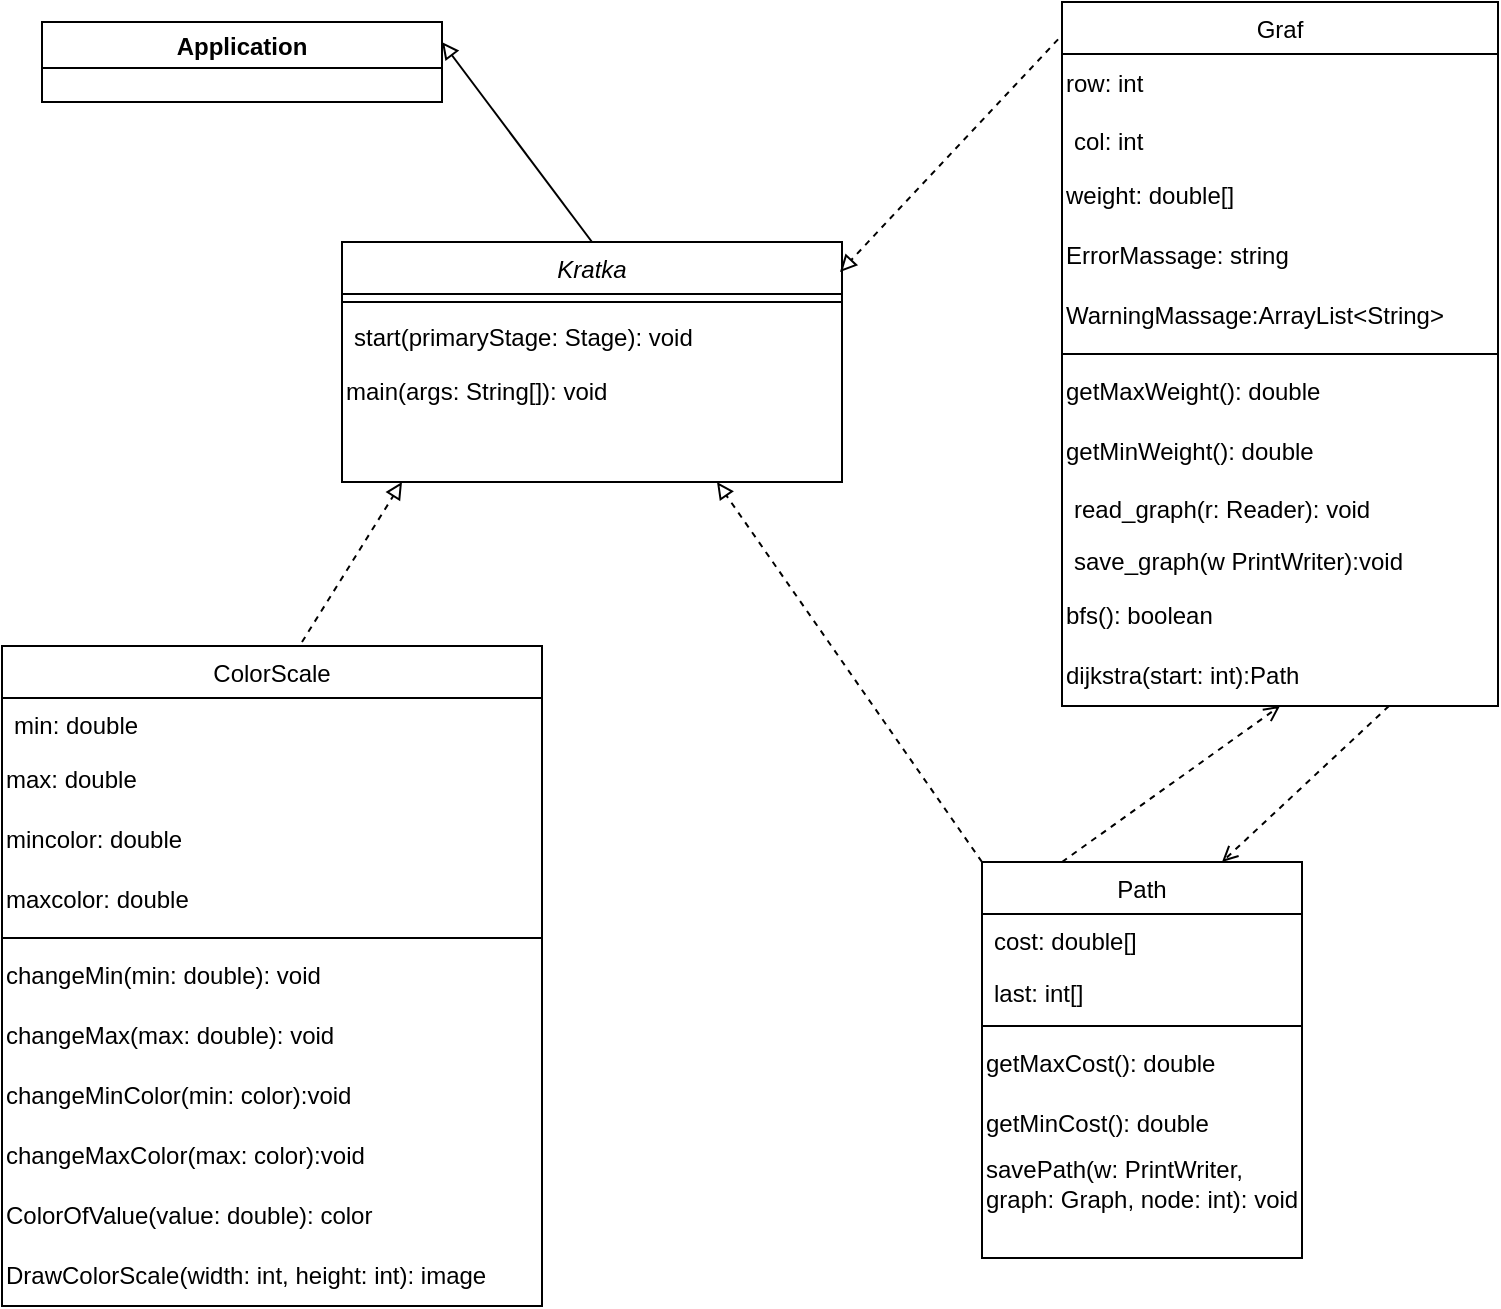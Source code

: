 <mxfile version="18.0.3" type="device"><diagram id="C5RBs43oDa-KdzZeNtuy" name="Page-1"><mxGraphModel dx="894" dy="894" grid="1" gridSize="10" guides="1" tooltips="1" connect="1" arrows="1" fold="1" page="1" pageScale="1" pageWidth="827" pageHeight="1169" math="0" shadow="0"><root><mxCell id="WIyWlLk6GJQsqaUBKTNV-0"/><mxCell id="WIyWlLk6GJQsqaUBKTNV-1" parent="WIyWlLk6GJQsqaUBKTNV-0"/><mxCell id="zkfFHV4jXpPFQw0GAbJ--0" value="Kratka" style="swimlane;fontStyle=2;align=center;verticalAlign=top;childLayout=stackLayout;horizontal=1;startSize=26;horizontalStack=0;resizeParent=1;resizeLast=0;collapsible=1;marginBottom=0;rounded=0;shadow=0;strokeWidth=1;" parent="WIyWlLk6GJQsqaUBKTNV-1" vertex="1"><mxGeometry x="220" y="180" width="250" height="120" as="geometry"><mxRectangle x="230" y="140" width="160" height="26" as="alternateBounds"/></mxGeometry></mxCell><mxCell id="zkfFHV4jXpPFQw0GAbJ--4" value="" style="line;html=1;strokeWidth=1;align=left;verticalAlign=middle;spacingTop=-1;spacingLeft=3;spacingRight=3;rotatable=0;labelPosition=right;points=[];portConstraint=eastwest;" parent="zkfFHV4jXpPFQw0GAbJ--0" vertex="1"><mxGeometry y="26" width="250" height="8" as="geometry"/></mxCell><mxCell id="zkfFHV4jXpPFQw0GAbJ--5" value="start(primaryStage: Stage): void" style="text;align=left;verticalAlign=top;spacingLeft=4;spacingRight=4;overflow=hidden;rotatable=0;points=[[0,0.5],[1,0.5]];portConstraint=eastwest;" parent="zkfFHV4jXpPFQw0GAbJ--0" vertex="1"><mxGeometry y="34" width="250" height="26" as="geometry"/></mxCell><mxCell id="vVbDkCWqMxgIcwpZC8MW-2" value="main(args: String[]): void" style="text;html=1;strokeColor=none;fillColor=none;align=left;verticalAlign=middle;whiteSpace=wrap;rounded=0;" parent="zkfFHV4jXpPFQw0GAbJ--0" vertex="1"><mxGeometry y="60" width="250" height="30" as="geometry"/></mxCell><mxCell id="zkfFHV4jXpPFQw0GAbJ--6" value="Path" style="swimlane;fontStyle=0;align=center;verticalAlign=top;childLayout=stackLayout;horizontal=1;startSize=26;horizontalStack=0;resizeParent=1;resizeLast=0;collapsible=1;marginBottom=0;rounded=0;shadow=0;strokeWidth=1;" parent="WIyWlLk6GJQsqaUBKTNV-1" vertex="1"><mxGeometry x="540" y="490" width="160" height="198" as="geometry"><mxRectangle x="130" y="380" width="160" height="26" as="alternateBounds"/></mxGeometry></mxCell><mxCell id="zkfFHV4jXpPFQw0GAbJ--7" value="cost: double[]" style="text;align=left;verticalAlign=top;spacingLeft=4;spacingRight=4;overflow=hidden;rotatable=0;points=[[0,0.5],[1,0.5]];portConstraint=eastwest;" parent="zkfFHV4jXpPFQw0GAbJ--6" vertex="1"><mxGeometry y="26" width="160" height="26" as="geometry"/></mxCell><mxCell id="zkfFHV4jXpPFQw0GAbJ--8" value="last: int[]" style="text;align=left;verticalAlign=top;spacingLeft=4;spacingRight=4;overflow=hidden;rotatable=0;points=[[0,0.5],[1,0.5]];portConstraint=eastwest;rounded=0;shadow=0;html=0;" parent="zkfFHV4jXpPFQw0GAbJ--6" vertex="1"><mxGeometry y="52" width="160" height="26" as="geometry"/></mxCell><mxCell id="zkfFHV4jXpPFQw0GAbJ--9" value="" style="line;html=1;strokeWidth=1;align=left;verticalAlign=middle;spacingTop=-1;spacingLeft=3;spacingRight=3;rotatable=0;labelPosition=right;points=[];portConstraint=eastwest;" parent="zkfFHV4jXpPFQw0GAbJ--6" vertex="1"><mxGeometry y="78" width="160" height="8" as="geometry"/></mxCell><mxCell id="vVbDkCWqMxgIcwpZC8MW-23" value="getMaxCost(): double" style="text;html=1;strokeColor=none;fillColor=none;align=left;verticalAlign=middle;whiteSpace=wrap;rounded=0;" parent="zkfFHV4jXpPFQw0GAbJ--6" vertex="1"><mxGeometry y="86" width="160" height="30" as="geometry"/></mxCell><mxCell id="vVbDkCWqMxgIcwpZC8MW-24" value="getMinCost(): double" style="text;html=1;strokeColor=none;fillColor=none;align=left;verticalAlign=middle;whiteSpace=wrap;rounded=0;" parent="zkfFHV4jXpPFQw0GAbJ--6" vertex="1"><mxGeometry y="116" width="160" height="30" as="geometry"/></mxCell><mxCell id="PRFuNyq5ZUgLmF7iqGbU-7" value="savePath(w: PrintWriter, graph: Graph, node: int): void" style="text;html=1;strokeColor=none;fillColor=none;align=left;verticalAlign=middle;whiteSpace=wrap;rounded=0;" vertex="1" parent="zkfFHV4jXpPFQw0GAbJ--6"><mxGeometry y="146" width="160" height="30" as="geometry"/></mxCell><mxCell id="zkfFHV4jXpPFQw0GAbJ--13" value="ColorScale" style="swimlane;fontStyle=0;align=center;verticalAlign=top;childLayout=stackLayout;horizontal=1;startSize=26;horizontalStack=0;resizeParent=1;resizeLast=0;collapsible=1;marginBottom=0;rounded=0;shadow=0;strokeWidth=1;" parent="WIyWlLk6GJQsqaUBKTNV-1" vertex="1"><mxGeometry x="50" y="382" width="270" height="330" as="geometry"><mxRectangle x="340" y="380" width="170" height="26" as="alternateBounds"/></mxGeometry></mxCell><mxCell id="zkfFHV4jXpPFQw0GAbJ--14" value="min: double" style="text;align=left;verticalAlign=top;spacingLeft=4;spacingRight=4;overflow=hidden;rotatable=0;points=[[0,0.5],[1,0.5]];portConstraint=eastwest;" parent="zkfFHV4jXpPFQw0GAbJ--13" vertex="1"><mxGeometry y="26" width="270" height="26" as="geometry"/></mxCell><mxCell id="vVbDkCWqMxgIcwpZC8MW-5" value="max: double" style="text;html=1;strokeColor=none;fillColor=none;align=left;verticalAlign=middle;whiteSpace=wrap;rounded=0;" parent="zkfFHV4jXpPFQw0GAbJ--13" vertex="1"><mxGeometry y="52" width="270" height="30" as="geometry"/></mxCell><mxCell id="vVbDkCWqMxgIcwpZC8MW-8" value="mincolor: double" style="text;html=1;strokeColor=none;fillColor=none;align=left;verticalAlign=middle;whiteSpace=wrap;rounded=0;" parent="zkfFHV4jXpPFQw0GAbJ--13" vertex="1"><mxGeometry y="82" width="270" height="30" as="geometry"/></mxCell><mxCell id="vVbDkCWqMxgIcwpZC8MW-9" value="maxcolor: double" style="text;html=1;strokeColor=none;fillColor=none;align=left;verticalAlign=middle;whiteSpace=wrap;rounded=0;" parent="zkfFHV4jXpPFQw0GAbJ--13" vertex="1"><mxGeometry y="112" width="270" height="30" as="geometry"/></mxCell><mxCell id="zkfFHV4jXpPFQw0GAbJ--15" value="" style="line;html=1;strokeWidth=1;align=left;verticalAlign=middle;spacingTop=-1;spacingLeft=3;spacingRight=3;rotatable=0;labelPosition=right;points=[];portConstraint=eastwest;" parent="zkfFHV4jXpPFQw0GAbJ--13" vertex="1"><mxGeometry y="142" width="270" height="8" as="geometry"/></mxCell><mxCell id="vVbDkCWqMxgIcwpZC8MW-13" value="changeMin(min: double): void" style="text;html=1;strokeColor=none;fillColor=none;align=left;verticalAlign=middle;whiteSpace=wrap;rounded=0;" parent="zkfFHV4jXpPFQw0GAbJ--13" vertex="1"><mxGeometry y="150" width="270" height="30" as="geometry"/></mxCell><mxCell id="vVbDkCWqMxgIcwpZC8MW-12" value="changeMax(max: double): void" style="text;html=1;strokeColor=none;fillColor=none;align=left;verticalAlign=middle;whiteSpace=wrap;rounded=0;" parent="zkfFHV4jXpPFQw0GAbJ--13" vertex="1"><mxGeometry y="180" width="270" height="30" as="geometry"/></mxCell><mxCell id="PRFuNyq5ZUgLmF7iqGbU-19" value="changeMinColor(min: color):void" style="text;html=1;strokeColor=none;fillColor=none;align=left;verticalAlign=middle;whiteSpace=wrap;rounded=0;" vertex="1" parent="zkfFHV4jXpPFQw0GAbJ--13"><mxGeometry y="210" width="270" height="30" as="geometry"/></mxCell><mxCell id="PRFuNyq5ZUgLmF7iqGbU-20" value="changeMaxColor(max: color):void" style="text;html=1;strokeColor=none;fillColor=none;align=left;verticalAlign=middle;whiteSpace=wrap;rounded=0;" vertex="1" parent="zkfFHV4jXpPFQw0GAbJ--13"><mxGeometry y="240" width="270" height="30" as="geometry"/></mxCell><mxCell id="vVbDkCWqMxgIcwpZC8MW-14" value="ColorOfValue(value: double): color" style="text;html=1;strokeColor=none;fillColor=none;align=left;verticalAlign=middle;whiteSpace=wrap;rounded=0;" parent="zkfFHV4jXpPFQw0GAbJ--13" vertex="1"><mxGeometry y="270" width="270" height="30" as="geometry"/></mxCell><mxCell id="vVbDkCWqMxgIcwpZC8MW-11" value="DrawColorScale(width: int, height: int): image" style="text;html=1;strokeColor=none;fillColor=none;align=left;verticalAlign=middle;whiteSpace=wrap;rounded=0;" parent="zkfFHV4jXpPFQw0GAbJ--13" vertex="1"><mxGeometry y="300" width="270" height="30" as="geometry"/></mxCell><mxCell id="zkfFHV4jXpPFQw0GAbJ--17" value="Graf" style="swimlane;fontStyle=0;align=center;verticalAlign=top;childLayout=stackLayout;horizontal=1;startSize=26;horizontalStack=0;resizeParent=1;resizeLast=0;collapsible=1;marginBottom=0;rounded=0;shadow=0;strokeWidth=1;" parent="WIyWlLk6GJQsqaUBKTNV-1" vertex="1"><mxGeometry x="580" y="60" width="218" height="352" as="geometry"><mxRectangle x="550" y="140" width="160" height="26" as="alternateBounds"/></mxGeometry></mxCell><mxCell id="vVbDkCWqMxgIcwpZC8MW-16" value="row: int" style="text;html=1;strokeColor=none;fillColor=none;align=left;verticalAlign=middle;whiteSpace=wrap;rounded=0;" parent="zkfFHV4jXpPFQw0GAbJ--17" vertex="1"><mxGeometry y="26" width="218" height="30" as="geometry"/></mxCell><mxCell id="zkfFHV4jXpPFQw0GAbJ--22" value="col: int" style="text;align=left;verticalAlign=top;spacingLeft=4;spacingRight=4;overflow=hidden;rotatable=0;points=[[0,0.5],[1,0.5]];portConstraint=eastwest;rounded=0;shadow=0;html=0;" parent="zkfFHV4jXpPFQw0GAbJ--17" vertex="1"><mxGeometry y="56" width="218" height="26" as="geometry"/></mxCell><mxCell id="vVbDkCWqMxgIcwpZC8MW-25" value="weight: double[]" style="text;html=1;strokeColor=none;fillColor=none;align=left;verticalAlign=middle;whiteSpace=wrap;rounded=0;" parent="zkfFHV4jXpPFQw0GAbJ--17" vertex="1"><mxGeometry y="82" width="218" height="30" as="geometry"/></mxCell><mxCell id="PRFuNyq5ZUgLmF7iqGbU-12" value="ErrorMassage: string" style="text;html=1;strokeColor=none;fillColor=none;align=left;verticalAlign=middle;whiteSpace=wrap;rounded=0;" vertex="1" parent="zkfFHV4jXpPFQw0GAbJ--17"><mxGeometry y="112" width="218" height="30" as="geometry"/></mxCell><mxCell id="PRFuNyq5ZUgLmF7iqGbU-15" value="WarningMassage:ArrayList&amp;lt;String&amp;gt;" style="text;html=1;strokeColor=none;fillColor=none;align=left;verticalAlign=middle;whiteSpace=wrap;rounded=0;" vertex="1" parent="zkfFHV4jXpPFQw0GAbJ--17"><mxGeometry y="142" width="218" height="30" as="geometry"/></mxCell><mxCell id="zkfFHV4jXpPFQw0GAbJ--23" value="" style="line;html=1;strokeWidth=1;align=left;verticalAlign=middle;spacingTop=-1;spacingLeft=3;spacingRight=3;rotatable=0;labelPosition=right;points=[];portConstraint=eastwest;" parent="zkfFHV4jXpPFQw0GAbJ--17" vertex="1"><mxGeometry y="172" width="218" height="8" as="geometry"/></mxCell><mxCell id="PRFuNyq5ZUgLmF7iqGbU-10" value="getMaxWeight(): double" style="text;html=1;strokeColor=none;fillColor=none;align=left;verticalAlign=middle;whiteSpace=wrap;rounded=0;" vertex="1" parent="zkfFHV4jXpPFQw0GAbJ--17"><mxGeometry y="180" width="218" height="30" as="geometry"/></mxCell><mxCell id="PRFuNyq5ZUgLmF7iqGbU-11" value="getMinWeight(): double" style="text;html=1;strokeColor=none;fillColor=none;align=left;verticalAlign=middle;whiteSpace=wrap;rounded=0;" vertex="1" parent="zkfFHV4jXpPFQw0GAbJ--17"><mxGeometry y="210" width="218" height="30" as="geometry"/></mxCell><mxCell id="zkfFHV4jXpPFQw0GAbJ--24" value="read_graph(r: Reader): void" style="text;align=left;verticalAlign=top;spacingLeft=4;spacingRight=4;overflow=hidden;rotatable=0;points=[[0,0.5],[1,0.5]];portConstraint=eastwest;" parent="zkfFHV4jXpPFQw0GAbJ--17" vertex="1"><mxGeometry y="240" width="218" height="26" as="geometry"/></mxCell><mxCell id="zkfFHV4jXpPFQw0GAbJ--25" value="save_graph(w PrintWriter):void" style="text;align=left;verticalAlign=top;spacingLeft=4;spacingRight=4;overflow=hidden;rotatable=0;points=[[0,0.5],[1,0.5]];portConstraint=eastwest;" parent="zkfFHV4jXpPFQw0GAbJ--17" vertex="1"><mxGeometry y="266" width="218" height="26" as="geometry"/></mxCell><mxCell id="vVbDkCWqMxgIcwpZC8MW-20" value="bfs(): boolean" style="text;html=1;strokeColor=none;fillColor=none;align=left;verticalAlign=middle;whiteSpace=wrap;rounded=0;" parent="zkfFHV4jXpPFQw0GAbJ--17" vertex="1"><mxGeometry y="292" width="218" height="30" as="geometry"/></mxCell><mxCell id="vVbDkCWqMxgIcwpZC8MW-21" value="dijkstra(start: int):Path" style="text;html=1;strokeColor=none;fillColor=none;align=left;verticalAlign=middle;whiteSpace=wrap;rounded=0;" parent="zkfFHV4jXpPFQw0GAbJ--17" vertex="1"><mxGeometry y="322" width="218" height="30" as="geometry"/></mxCell><mxCell id="PRFuNyq5ZUgLmF7iqGbU-0" value="Application" style="swimlane;" vertex="1" parent="WIyWlLk6GJQsqaUBKTNV-1"><mxGeometry x="70" y="70" width="200" height="40" as="geometry"/></mxCell><mxCell id="PRFuNyq5ZUgLmF7iqGbU-3" value="" style="endArrow=block;html=1;rounded=0;exitX=0.5;exitY=0;exitDx=0;exitDy=0;entryX=1;entryY=0.25;entryDx=0;entryDy=0;endFill=0;" edge="1" parent="WIyWlLk6GJQsqaUBKTNV-1" source="zkfFHV4jXpPFQw0GAbJ--0" target="PRFuNyq5ZUgLmF7iqGbU-0"><mxGeometry width="50" height="50" relative="1" as="geometry"><mxPoint x="300" y="150" as="sourcePoint"/><mxPoint x="350" y="100" as="targetPoint"/></mxGeometry></mxCell><mxCell id="PRFuNyq5ZUgLmF7iqGbU-4" value="" style="endArrow=block;dashed=1;html=1;rounded=0;entryX=0.996;entryY=0.125;entryDx=0;entryDy=0;entryPerimeter=0;exitX=-0.009;exitY=0.053;exitDx=0;exitDy=0;exitPerimeter=0;startArrow=none;startFill=0;endFill=0;" edge="1" parent="WIyWlLk6GJQsqaUBKTNV-1" source="zkfFHV4jXpPFQw0GAbJ--17" target="zkfFHV4jXpPFQw0GAbJ--0"><mxGeometry width="50" height="50" relative="1" as="geometry"><mxPoint x="400" y="410" as="sourcePoint"/><mxPoint x="450" y="360" as="targetPoint"/></mxGeometry></mxCell><mxCell id="PRFuNyq5ZUgLmF7iqGbU-5" value="" style="endArrow=block;dashed=1;html=1;rounded=0;endFill=0;" edge="1" parent="WIyWlLk6GJQsqaUBKTNV-1"><mxGeometry width="50" height="50" relative="1" as="geometry"><mxPoint x="200" y="380" as="sourcePoint"/><mxPoint x="250" y="300" as="targetPoint"/></mxGeometry></mxCell><mxCell id="PRFuNyq5ZUgLmF7iqGbU-8" value="" style="endArrow=open;dashed=1;html=1;rounded=0;exitX=0.25;exitY=0;exitDx=0;exitDy=0;endFill=0;entryX=0.5;entryY=1;entryDx=0;entryDy=0;" edge="1" parent="WIyWlLk6GJQsqaUBKTNV-1" source="zkfFHV4jXpPFQw0GAbJ--6" target="vVbDkCWqMxgIcwpZC8MW-21"><mxGeometry width="50" height="50" relative="1" as="geometry"><mxPoint x="460" y="440" as="sourcePoint"/><mxPoint x="634.5" y="382" as="targetPoint"/></mxGeometry></mxCell><mxCell id="PRFuNyq5ZUgLmF7iqGbU-16" value="" style="endArrow=block;dashed=1;html=1;rounded=0;entryX=0.75;entryY=1;entryDx=0;entryDy=0;exitX=0;exitY=0;exitDx=0;exitDy=0;startArrow=none;startFill=0;endFill=0;" edge="1" parent="WIyWlLk6GJQsqaUBKTNV-1" source="zkfFHV4jXpPFQw0GAbJ--6" target="zkfFHV4jXpPFQw0GAbJ--0"><mxGeometry width="50" height="50" relative="1" as="geometry"><mxPoint x="588.038" y="88.656" as="sourcePoint"/><mxPoint x="479" y="205" as="targetPoint"/></mxGeometry></mxCell><mxCell id="PRFuNyq5ZUgLmF7iqGbU-17" value="" style="endArrow=open;dashed=1;html=1;rounded=0;exitX=0.75;exitY=1;exitDx=0;exitDy=0;endFill=0;entryX=0.75;entryY=0;entryDx=0;entryDy=0;" edge="1" parent="WIyWlLk6GJQsqaUBKTNV-1" source="vVbDkCWqMxgIcwpZC8MW-21" target="zkfFHV4jXpPFQw0GAbJ--6"><mxGeometry width="50" height="50" relative="1" as="geometry"><mxPoint x="590.0" y="500.0" as="sourcePoint"/><mxPoint x="681.419" y="422" as="targetPoint"/></mxGeometry></mxCell></root></mxGraphModel></diagram></mxfile><mxfile host="app.diagrams.net" modified="2022-05-17T18:09:06.183Z" agent="5.0 (Windows NT 10.0; Win64; x64) AppleWebKit/537.36 (KHTML, like Gecko) Chrome/101.0.495.54 Safari/537.36" etag="Qk4X0pfe4aUXy_XWBBqB" version="18.0.3" type="device"><diagram id="C5RBs43oDa-KdzZeNtuy" name="Page-1"><mxGraphModel dx="894" dy="894" grid="1" gridSize="10" guides="1" tooltips="1" connect="1" arrows="1" fold="1" page="1" pageScale="1" pageWidth="827" pageHeight="1169" math="0" shadow="0"><root><mxCell id="WIyWlLk6GJQsqaUBKTNV-0"/><mxCell id="WIyWlLk6GJQsqaUBKTNV-1" parent="WIyWlLk6GJQsqaUBKTNV-0"/><mxCell id="zkfFHV4jXpPFQw0GAbJ--0" value="Kratka" style="swimlane;fontStyle=2;align=center;verticalAlign=top;childLayout=stackLayout;horizontal=1;startSize=26;horizontalStack=0;resizeParent=1;resizeLast=0;collapsible=1;marginBottom=0;rounded=0;shadow=0;strokeWidth=1;" parent="WIyWlLk6GJQsqaUBKTNV-1" vertex="1"><mxGeometry x="220" y="180" width="250" height="120" as="geometry"><mxRectangle x="230" y="140" width="160" height="26" as="alternateBounds"/></mxGeometry></mxCell><mxCell id="zkfFHV4jXpPFQw0GAbJ--4" value="" style="line;html=1;strokeWidth=1;align=left;verticalAlign=middle;spacingTop=-1;spacingLeft=3;spacingRight=3;rotatable=0;labelPosition=right;points=[];portConstraint=eastwest;" parent="zkfFHV4jXpPFQw0GAbJ--0" vertex="1"><mxGeometry y="26" width="250" height="8" as="geometry"/></mxCell><mxCell id="zkfFHV4jXpPFQw0GAbJ--5" value="start(primaryStage: Stage): void" style="text;align=left;verticalAlign=top;spacingLeft=4;spacingRight=4;overflow=hidden;rotatable=0;points=[[0,0.5],[1,0.5]];portConstraint=eastwest;" parent="zkfFHV4jXpPFQw0GAbJ--0" vertex="1"><mxGeometry y="34" width="250" height="26" as="geometry"/></mxCell><mxCell id="vVbDkCWqMxgIcwpZC8MW-2" value="main(args: String[]): void" style="text;html=1;strokeColor=none;fillColor=none;align=left;verticalAlign=middle;whiteSpace=wrap;rounded=0;" parent="zkfFHV4jXpPFQw0GAbJ--0" vertex="1"><mxGeometry y="60" width="250" height="30" as="geometry"/></mxCell><mxCell id="zkfFHV4jXpPFQw0GAbJ--6" value="Path" style="swimlane;fontStyle=0;align=center;verticalAlign=top;childLayout=stackLayout;horizontal=1;startSize=26;horizontalStack=0;resizeParent=1;resizeLast=0;collapsible=1;marginBottom=0;rounded=0;shadow=0;strokeWidth=1;" parent="WIyWlLk6GJQsqaUBKTNV-1" vertex="1"><mxGeometry x="540" y="490" width="160" height="198" as="geometry"><mxRectangle x="130" y="380" width="160" height="26" as="alternateBounds"/></mxGeometry></mxCell><mxCell id="zkfFHV4jXpPFQw0GAbJ--7" value="cost: double[]" style="text;align=left;verticalAlign=top;spacingLeft=4;spacingRight=4;overflow=hidden;rotatable=0;points=[[0,0.5],[1,0.5]];portConstraint=eastwest;" parent="zkfFHV4jXpPFQw0GAbJ--6" vertex="1"><mxGeometry y="26" width="160" height="26" as="geometry"/></mxCell><mxCell id="zkfFHV4jXpPFQw0GAbJ--8" value="last: int[]" style="text;align=left;verticalAlign=top;spacingLeft=4;spacingRight=4;overflow=hidden;rotatable=0;points=[[0,0.5],[1,0.5]];portConstraint=eastwest;rounded=0;shadow=0;html=0;" parent="zkfFHV4jXpPFQw0GAbJ--6" vertex="1"><mxGeometry y="52" width="160" height="26" as="geometry"/></mxCell><mxCell id="zkfFHV4jXpPFQw0GAbJ--9" value="" style="line;html=1;strokeWidth=1;align=left;verticalAlign=middle;spacingTop=-1;spacingLeft=3;spacingRight=3;rotatable=0;labelPosition=right;points=[];portConstraint=eastwest;" parent="zkfFHV4jXpPFQw0GAbJ--6" vertex="1"><mxGeometry y="78" width="160" height="8" as="geometry"/></mxCell><mxCell id="vVbDkCWqMxgIcwpZC8MW-23" value="getMaxCost(): double" style="text;html=1;strokeColor=none;fillColor=none;align=left;verticalAlign=middle;whiteSpace=wrap;rounded=0;" parent="zkfFHV4jXpPFQw0GAbJ--6" vertex="1"><mxGeometry y="86" width="160" height="30" as="geometry"/></mxCell><mxCell id="vVbDkCWqMxgIcwpZC8MW-24" value="getMinCost(): double" style="text;html=1;strokeColor=none;fillColor=none;align=left;verticalAlign=middle;whiteSpace=wrap;rounded=0;" parent="zkfFHV4jXpPFQw0GAbJ--6" vertex="1"><mxGeometry y="116" width="160" height="30" as="geometry"/></mxCell><mxCell id="PRFuNyq5ZUgLmF7iqGbU-7" value="savePath(w: PrintWriter, graph: Graph, node: int): void" style="text;html=1;strokeColor=none;fillColor=none;align=left;verticalAlign=middle;whiteSpace=wrap;rounded=0;" vertex="1" parent="zkfFHV4jXpPFQw0GAbJ--6"><mxGeometry y="146" width="160" height="30" as="geometry"/></mxCell><mxCell id="zkfFHV4jXpPFQw0GAbJ--13" value="ColorScale" style="swimlane;fontStyle=0;align=center;verticalAlign=top;childLayout=stackLayout;horizontal=1;startSize=26;horizontalStack=0;resizeParent=1;resizeLast=0;collapsible=1;marginBottom=0;rounded=0;shadow=0;strokeWidth=1;" parent="WIyWlLk6GJQsqaUBKTNV-1" vertex="1"><mxGeometry x="50" y="382" width="270" height="330" as="geometry"><mxRectangle x="340" y="380" width="170" height="26" as="alternateBounds"/></mxGeometry></mxCell><mxCell id="zkfFHV4jXpPFQw0GAbJ--14" value="min: double" style="text;align=left;verticalAlign=top;spacingLeft=4;spacingRight=4;overflow=hidden;rotatable=0;points=[[0,0.5],[1,0.5]];portConstraint=eastwest;" parent="zkfFHV4jXpPFQw0GAbJ--13" vertex="1"><mxGeometry y="26" width="270" height="26" as="geometry"/></mxCell><mxCell id="vVbDkCWqMxgIcwpZC8MW-5" value="max: double" style="text;html=1;strokeColor=none;fillColor=none;align=left;verticalAlign=middle;whiteSpace=wrap;rounded=0;" parent="zkfFHV4jXpPFQw0GAbJ--13" vertex="1"><mxGeometry y="52" width="270" height="30" as="geometry"/></mxCell><mxCell id="vVbDkCWqMxgIcwpZC8MW-8" value="mincolor: double" style="text;html=1;strokeColor=none;fillColor=none;align=left;verticalAlign=middle;whiteSpace=wrap;rounded=0;" parent="zkfFHV4jXpPFQw0GAbJ--13" vertex="1"><mxGeometry y="82" width="270" height="30" as="geometry"/></mxCell><mxCell id="vVbDkCWqMxgIcwpZC8MW-9" value="maxcolor: double" style="text;html=1;strokeColor=none;fillColor=none;align=left;verticalAlign=middle;whiteSpace=wrap;rounded=0;" parent="zkfFHV4jXpPFQw0GAbJ--13" vertex="1"><mxGeometry y="112" width="270" height="30" as="geometry"/></mxCell><mxCell id="zkfFHV4jXpPFQw0GAbJ--15" value="" style="line;html=1;strokeWidth=1;align=left;verticalAlign=middle;spacingTop=-1;spacingLeft=3;spacingRight=3;rotatable=0;labelPosition=right;points=[];portConstraint=eastwest;" parent="zkfFHV4jXpPFQw0GAbJ--13" vertex="1"><mxGeometry y="142" width="270" height="8" as="geometry"/></mxCell><mxCell id="vVbDkCWqMxgIcwpZC8MW-13" value="changeMin(min: double): void" style="text;html=1;strokeColor=none;fillColor=none;align=left;verticalAlign=middle;whiteSpace=wrap;rounded=0;" parent="zkfFHV4jXpPFQw0GAbJ--13" vertex="1"><mxGeometry y="150" width="270" height="30" as="geometry"/></mxCell><mxCell id="vVbDkCWqMxgIcwpZC8MW-12" value="changeMax(max: double): void" style="text;html=1;strokeColor=none;fillColor=none;align=left;verticalAlign=middle;whiteSpace=wrap;rounded=0;" parent="zkfFHV4jXpPFQw0GAbJ--13" vertex="1"><mxGeometry y="180" width="270" height="30" as="geometry"/></mxCell><mxCell id="PRFuNyq5ZUgLmF7iqGbU-19" value="changeMinColor(min: color):void" style="text;html=1;strokeColor=none;fillColor=none;align=left;verticalAlign=middle;whiteSpace=wrap;rounded=0;" vertex="1" parent="zkfFHV4jXpPFQw0GAbJ--13"><mxGeometry y="210" width="270" height="30" as="geometry"/></mxCell><mxCell id="PRFuNyq5ZUgLmF7iqGbU-20" value="changeMaxColor(max: color):void" style="text;html=1;strokeColor=none;fillColor=none;align=left;verticalAlign=middle;whiteSpace=wrap;rounded=0;" vertex="1" parent="zkfFHV4jXpPFQw0GAbJ--13"><mxGeometry y="240" width="270" height="30" as="geometry"/></mxCell><mxCell id="vVbDkCWqMxgIcwpZC8MW-14" value="ColorOfValue(value: double): color" style="text;html=1;strokeColor=none;fillColor=none;align=left;verticalAlign=middle;whiteSpace=wrap;rounded=0;" parent="zkfFHV4jXpPFQw0GAbJ--13" vertex="1"><mxGeometry y="270" width="270" height="30" as="geometry"/></mxCell><mxCell id="vVbDkCWqMxgIcwpZC8MW-11" value="DrawColorScale(width: int, height: int): image" style="text;html=1;strokeColor=none;fillColor=none;align=left;verticalAlign=middle;whiteSpace=wrap;rounded=0;" parent="zkfFHV4jXpPFQw0GAbJ--13" vertex="1"><mxGeometry y="300" width="270" height="30" as="geometry"/></mxCell><mxCell id="zkfFHV4jXpPFQw0GAbJ--17" value="Graf" style="swimlane;fontStyle=0;align=center;verticalAlign=top;childLayout=stackLayout;horizontal=1;startSize=26;horizontalStack=0;resizeParent=1;resizeLast=0;collapsible=1;marginBottom=0;rounded=0;shadow=0;strokeWidth=1;" parent="WIyWlLk6GJQsqaUBKTNV-1" vertex="1"><mxGeometry x="580" y="60" width="218" height="352" as="geometry"><mxRectangle x="550" y="140" width="160" height="26" as="alternateBounds"/></mxGeometry></mxCell><mxCell id="vVbDkCWqMxgIcwpZC8MW-16" value="row: int" style="text;html=1;strokeColor=none;fillColor=none;align=left;verticalAlign=middle;whiteSpace=wrap;rounded=0;" parent="zkfFHV4jXpPFQw0GAbJ--17" vertex="1"><mxGeometry y="26" width="218" height="30" as="geometry"/></mxCell><mxCell id="zkfFHV4jXpPFQw0GAbJ--22" value="col: int" style="text;align=left;verticalAlign=top;spacingLeft=4;spacingRight=4;overflow=hidden;rotatable=0;points=[[0,0.5],[1,0.5]];portConstraint=eastwest;rounded=0;shadow=0;html=0;" parent="zkfFHV4jXpPFQw0GAbJ--17" vertex="1"><mxGeometry y="56" width="218" height="26" as="geometry"/></mxCell><mxCell id="vVbDkCWqMxgIcwpZC8MW-25" value="weight: double[]" style="text;html=1;strokeColor=none;fillColor=none;align=left;verticalAlign=middle;whiteSpace=wrap;rounded=0;" parent="zkfFHV4jXpPFQw0GAbJ--17" vertex="1"><mxGeometry y="82" width="218" height="30" as="geometry"/></mxCell><mxCell id="PRFuNyq5ZUgLmF7iqGbU-12" value="ErrorMassage: string" style="text;html=1;strokeColor=none;fillColor=none;align=left;verticalAlign=middle;whiteSpace=wrap;rounded=0;" vertex="1" parent="zkfFHV4jXpPFQw0GAbJ--17"><mxGeometry y="112" width="218" height="30" as="geometry"/></mxCell><mxCell id="PRFuNyq5ZUgLmF7iqGbU-15" value="WarningMassage:ArrayList&amp;lt;String&amp;gt;" style="text;html=1;strokeColor=none;fillColor=none;align=left;verticalAlign=middle;whiteSpace=wrap;rounded=0;" vertex="1" parent="zkfFHV4jXpPFQw0GAbJ--17"><mxGeometry y="142" width="218" height="30" as="geometry"/></mxCell><mxCell id="zkfFHV4jXpPFQw0GAbJ--23" value="" style="line;html=1;strokeWidth=1;align=left;verticalAlign=middle;spacingTop=-1;spacingLeft=3;spacingRight=3;rotatable=0;labelPosition=right;points=[];portConstraint=eastwest;" parent="zkfFHV4jXpPFQw0GAbJ--17" vertex="1"><mxGeometry y="172" width="218" height="8" as="geometry"/></mxCell><mxCell id="PRFuNyq5ZUgLmF7iqGbU-10" value="getMaxWeight(): double" style="text;html=1;strokeColor=none;fillColor=none;align=left;verticalAlign=middle;whiteSpace=wrap;rounded=0;" vertex="1" parent="zkfFHV4jXpPFQw0GAbJ--17"><mxGeometry y="180" width="218" height="30" as="geometry"/></mxCell><mxCell id="PRFuNyq5ZUgLmF7iqGbU-11" value="getMinWeight(): double" style="text;html=1;strokeColor=none;fillColor=none;align=left;verticalAlign=middle;whiteSpace=wrap;rounded=0;" vertex="1" parent="zkfFHV4jXpPFQw0GAbJ--17"><mxGeometry y="210" width="218" height="30" as="geometry"/></mxCell><mxCell id="zkfFHV4jXpPFQw0GAbJ--24" value="read_graph(r: Reader): void" style="text;align=left;verticalAlign=top;spacingLeft=4;spacingRight=4;overflow=hidden;rotatable=0;points=[[0,0.5],[1,0.5]];portConstraint=eastwest;" parent="zkfFHV4jXpPFQw0GAbJ--17" vertex="1"><mxGeometry y="240" width="218" height="26" as="geometry"/></mxCell><mxCell id="zkfFHV4jXpPFQw0GAbJ--25" value="save_graph(w PrintWriter):void" style="text;align=left;verticalAlign=top;spacingLeft=4;spacingRight=4;overflow=hidden;rotatable=0;points=[[0,0.5],[1,0.5]];portConstraint=eastwest;" parent="zkfFHV4jXpPFQw0GAbJ--17" vertex="1"><mxGeometry y="266" width="218" height="26" as="geometry"/></mxCell><mxCell id="vVbDkCWqMxgIcwpZC8MW-20" value="bfs(): boolean" style="text;html=1;strokeColor=none;fillColor=none;align=left;verticalAlign=middle;whiteSpace=wrap;rounded=0;" parent="zkfFHV4jXpPFQw0GAbJ--17" vertex="1"><mxGeometry y="292" width="218" height="30" as="geometry"/></mxCell><mxCell id="vVbDkCWqMxgIcwpZC8MW-21" value="dijkstra(start: int):Path" style="text;html=1;strokeColor=none;fillColor=none;align=left;verticalAlign=middle;whiteSpace=wrap;rounded=0;" parent="zkfFHV4jXpPFQw0GAbJ--17" vertex="1"><mxGeometry y="322" width="218" height="30" as="geometry"/></mxCell><mxCell id="PRFuNyq5ZUgLmF7iqGbU-0" value="Application" style="swimlane;" vertex="1" parent="WIyWlLk6GJQsqaUBKTNV-1"><mxGeometry x="70" y="70" width="200" height="40" as="geometry"/></mxCell><mxCell id="PRFuNyq5ZUgLmF7iqGbU-3" value="" style="endArrow=block;html=1;rounded=0;exitX=0.5;exitY=0;exitDx=0;exitDy=0;entryX=1;entryY=0.25;entryDx=0;entryDy=0;endFill=0;" edge="1" parent="WIyWlLk6GJQsqaUBKTNV-1" source="zkfFHV4jXpPFQw0GAbJ--0" target="PRFuNyq5ZUgLmF7iqGbU-0"><mxGeometry width="50" height="50" relative="1" as="geometry"><mxPoint x="300" y="150" as="sourcePoint"/><mxPoint x="350" y="100" as="targetPoint"/></mxGeometry></mxCell><mxCell id="PRFuNyq5ZUgLmF7iqGbU-4" value="" style="endArrow=block;dashed=1;html=1;rounded=0;entryX=0.996;entryY=0.125;entryDx=0;entryDy=0;entryPerimeter=0;exitX=-0.009;exitY=0.053;exitDx=0;exitDy=0;exitPerimeter=0;startArrow=none;startFill=0;endFill=0;" edge="1" parent="WIyWlLk6GJQsqaUBKTNV-1" source="zkfFHV4jXpPFQw0GAbJ--17" target="zkfFHV4jXpPFQw0GAbJ--0"><mxGeometry width="50" height="50" relative="1" as="geometry"><mxPoint x="400" y="410" as="sourcePoint"/><mxPoint x="450" y="360" as="targetPoint"/></mxGeometry></mxCell><mxCell id="PRFuNyq5ZUgLmF7iqGbU-5" value="" style="endArrow=block;dashed=1;html=1;rounded=0;endFill=0;" edge="1" parent="WIyWlLk6GJQsqaUBKTNV-1"><mxGeometry width="50" height="50" relative="1" as="geometry"><mxPoint x="200" y="380" as="sourcePoint"/><mxPoint x="250" y="300" as="targetPoint"/></mxGeometry></mxCell><mxCell id="PRFuNyq5ZUgLmF7iqGbU-8" value="" style="endArrow=open;dashed=1;html=1;rounded=0;exitX=0.25;exitY=0;exitDx=0;exitDy=0;endFill=0;entryX=0.5;entryY=1;entryDx=0;entryDy=0;" edge="1" parent="WIyWlLk6GJQsqaUBKTNV-1" source="zkfFHV4jXpPFQw0GAbJ--6" target="vVbDkCWqMxgIcwpZC8MW-21"><mxGeometry width="50" height="50" relative="1" as="geometry"><mxPoint x="460" y="440" as="sourcePoint"/><mxPoint x="634.5" y="382" as="targetPoint"/></mxGeometry></mxCell><mxCell id="PRFuNyq5ZUgLmF7iqGbU-16" value="" style="endArrow=block;dashed=1;html=1;rounded=0;entryX=0.75;entryY=1;entryDx=0;entryDy=0;exitX=0;exitY=0;exitDx=0;exitDy=0;startArrow=none;startFill=0;endFill=0;" edge="1" parent="WIyWlLk6GJQsqaUBKTNV-1" source="zkfFHV4jXpPFQw0GAbJ--6" target="zkfFHV4jXpPFQw0GAbJ--0"><mxGeometry width="50" height="50" relative="1" as="geometry"><mxPoint x="588.038" y="88.656" as="sourcePoint"/><mxPoint x="479" y="205" as="targetPoint"/></mxGeometry></mxCell><mxCell id="PRFuNyq5ZUgLmF7iqGbU-17" value="" style="endArrow=open;dashed=1;html=1;rounded=0;exitX=0.75;exitY=1;exitDx=0;exitDy=0;endFill=0;entryX=0.75;entryY=0;entryDx=0;entryDy=0;" edge="1" parent="WIyWlLk6GJQsqaUBKTNV-1" source="vVbDkCWqMxgIcwpZC8MW-21" target="zkfFHV4jXpPFQw0GAbJ--6"><mxGeometry width="50" height="50" relative="1" as="geometry"><mxPoint x="590.0" y="500.0" as="sourcePoint"/><mxPoint x="681.419" y="422" as="targetPoint"/></mxGeometry></mxCell></root></mxGraphModel></diagram></mxfile>
